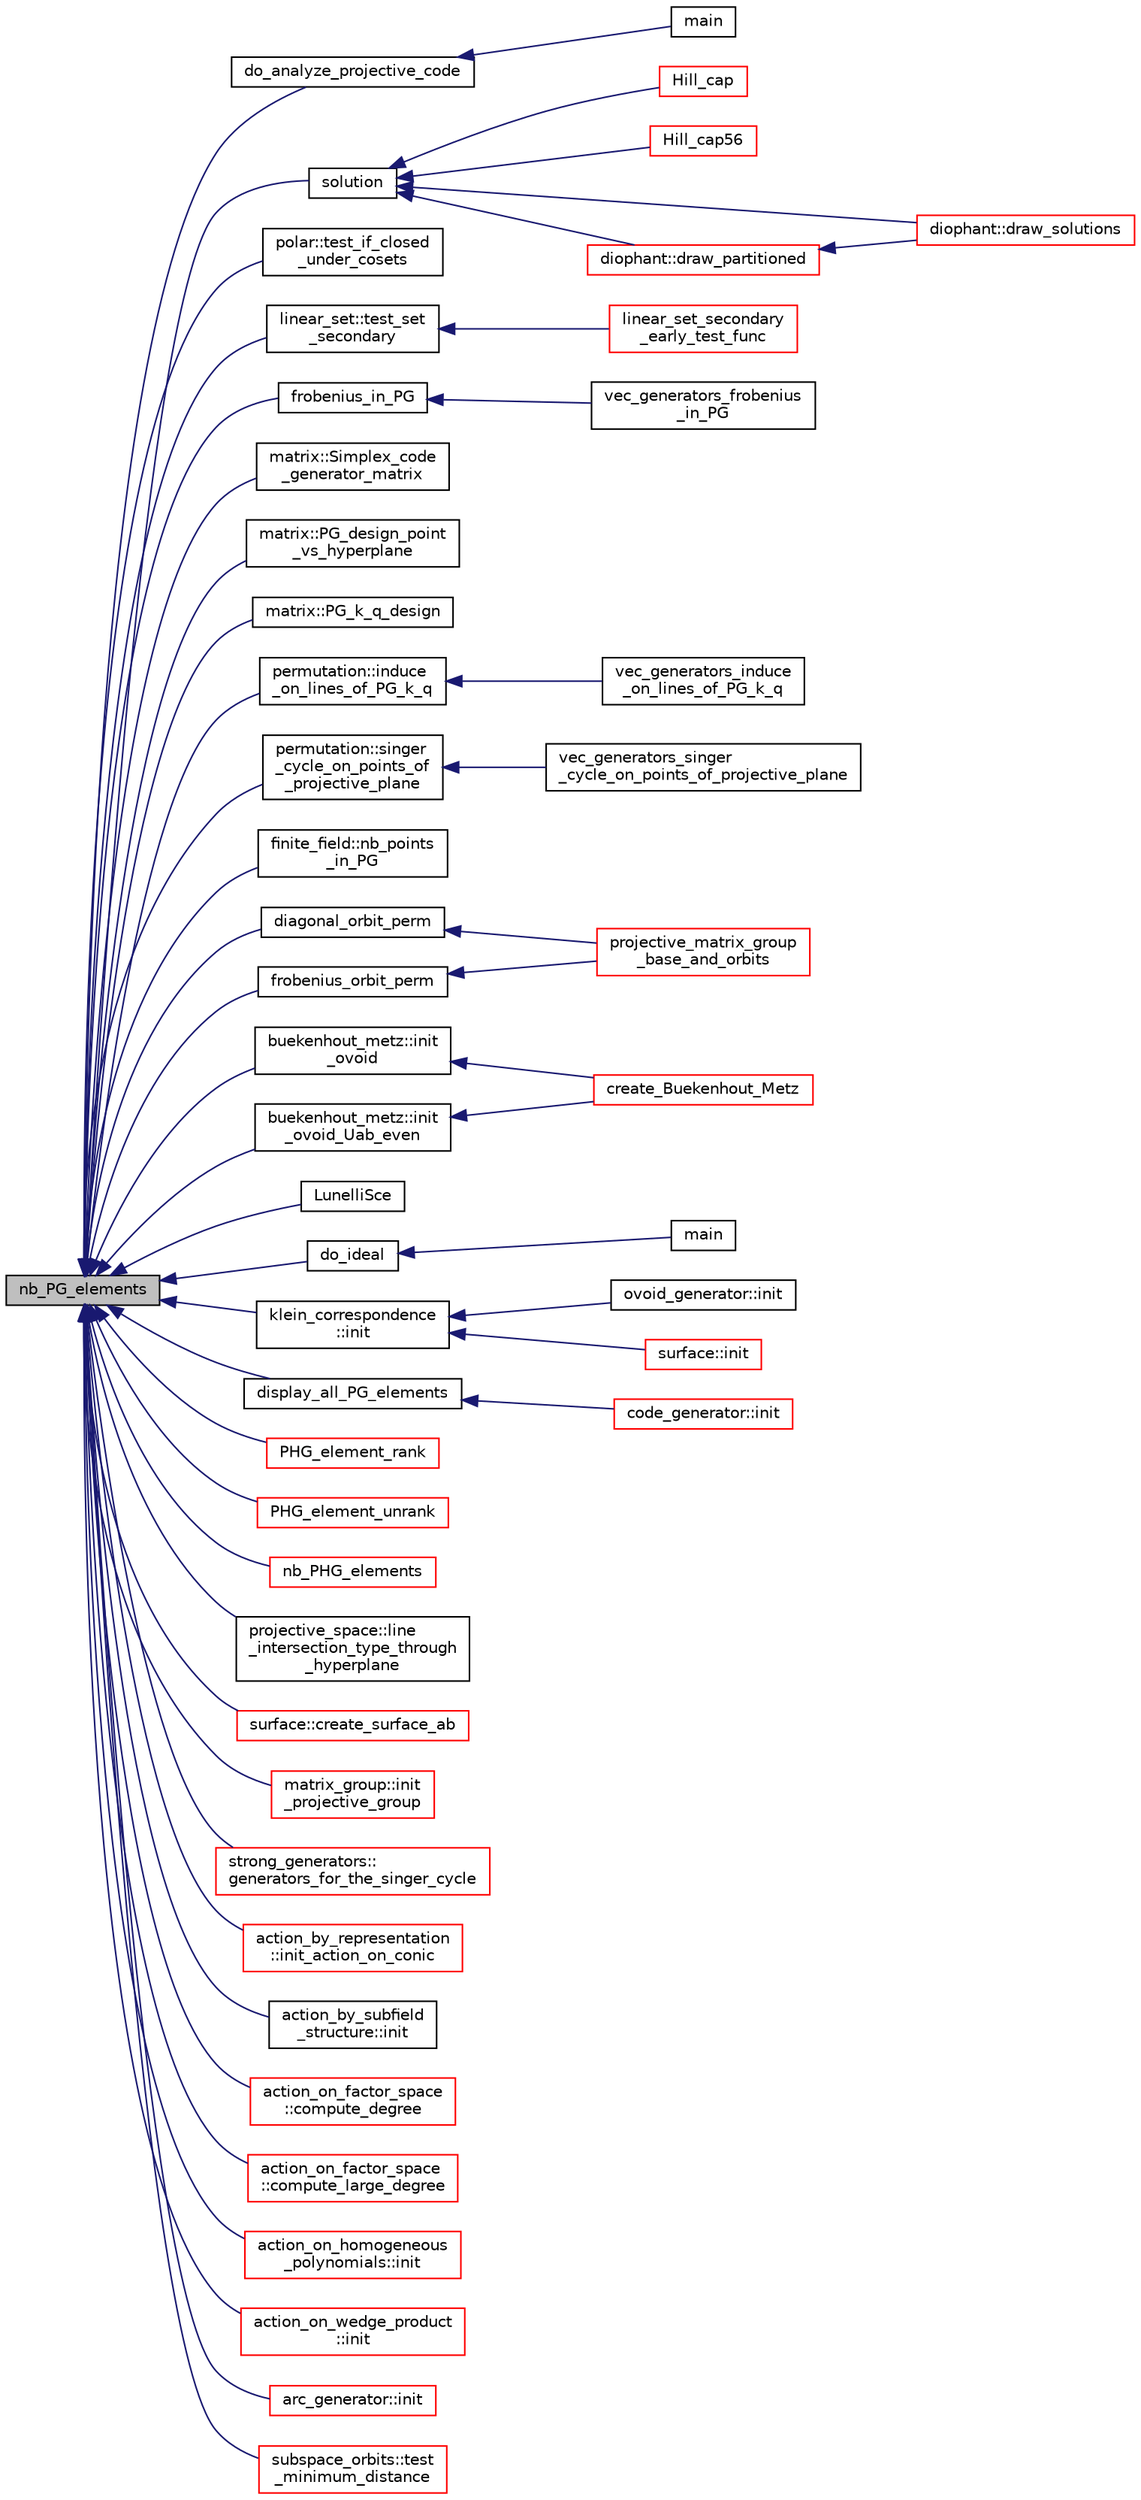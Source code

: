 digraph "nb_PG_elements"
{
  edge [fontname="Helvetica",fontsize="10",labelfontname="Helvetica",labelfontsize="10"];
  node [fontname="Helvetica",fontsize="10",shape=record];
  rankdir="LR";
  Node8146 [label="nb_PG_elements",height=0.2,width=0.4,color="black", fillcolor="grey75", style="filled", fontcolor="black"];
  Node8146 -> Node8147 [dir="back",color="midnightblue",fontsize="10",style="solid",fontname="Helvetica"];
  Node8147 [label="do_analyze_projective_code",height=0.2,width=0.4,color="black", fillcolor="white", style="filled",URL="$dd/da1/analyze__projective__code_8_c.html#a9702741fe6417c83d726635bdebf3bcb"];
  Node8147 -> Node8148 [dir="back",color="midnightblue",fontsize="10",style="solid",fontname="Helvetica"];
  Node8148 [label="main",height=0.2,width=0.4,color="black", fillcolor="white", style="filled",URL="$dd/da1/analyze__projective__code_8_c.html#a3c04138a5bfe5d72780bb7e82a18e627"];
  Node8146 -> Node8149 [dir="back",color="midnightblue",fontsize="10",style="solid",fontname="Helvetica"];
  Node8149 [label="solution",height=0.2,width=0.4,color="black", fillcolor="white", style="filled",URL="$da/d28/hill_8_c.html#a260dc4df2fddf5f0fa5dd8d5b8210a11"];
  Node8149 -> Node8150 [dir="back",color="midnightblue",fontsize="10",style="solid",fontname="Helvetica"];
  Node8150 [label="Hill_cap",height=0.2,width=0.4,color="red", fillcolor="white", style="filled",URL="$da/d28/hill_8_c.html#a7c2543fe497e681d4b492b16ea7f933e"];
  Node8149 -> Node8152 [dir="back",color="midnightblue",fontsize="10",style="solid",fontname="Helvetica"];
  Node8152 [label="Hill_cap56",height=0.2,width=0.4,color="red", fillcolor="white", style="filled",URL="$df/d74/tl__geometry_8h.html#ad7fc0ff2bf8455ab25e170c6930047a6"];
  Node8149 -> Node8154 [dir="back",color="midnightblue",fontsize="10",style="solid",fontname="Helvetica"];
  Node8154 [label="diophant::draw_solutions",height=0.2,width=0.4,color="red", fillcolor="white", style="filled",URL="$d7/d9c/classdiophant.html#a8e989d6326b38c47975378c4004b3f5f"];
  Node8149 -> Node8156 [dir="back",color="midnightblue",fontsize="10",style="solid",fontname="Helvetica"];
  Node8156 [label="diophant::draw_partitioned",height=0.2,width=0.4,color="red", fillcolor="white", style="filled",URL="$d7/d9c/classdiophant.html#aea00280a322e4ad069a8de1e483790d0"];
  Node8156 -> Node8154 [dir="back",color="midnightblue",fontsize="10",style="solid",fontname="Helvetica"];
  Node8146 -> Node8157 [dir="back",color="midnightblue",fontsize="10",style="solid",fontname="Helvetica"];
  Node8157 [label="polar::test_if_closed\l_under_cosets",height=0.2,width=0.4,color="black", fillcolor="white", style="filled",URL="$da/d1c/classpolar.html#ac138ccb36cf30d262a8d8eb55e74486f"];
  Node8146 -> Node8158 [dir="back",color="midnightblue",fontsize="10",style="solid",fontname="Helvetica"];
  Node8158 [label="linear_set::test_set\l_secondary",height=0.2,width=0.4,color="black", fillcolor="white", style="filled",URL="$dd/d86/classlinear__set.html#ad0b62cd593ae6cf8061a5f77c7d2ac07"];
  Node8158 -> Node8159 [dir="back",color="midnightblue",fontsize="10",style="solid",fontname="Helvetica"];
  Node8159 [label="linear_set_secondary\l_early_test_func",height=0.2,width=0.4,color="red", fillcolor="white", style="filled",URL="$d7/dea/linear__set_8h.html#a18952a27859ea38d664fcaa5eda899d3"];
  Node8146 -> Node8164 [dir="back",color="midnightblue",fontsize="10",style="solid",fontname="Helvetica"];
  Node8164 [label="frobenius_in_PG",height=0.2,width=0.4,color="black", fillcolor="white", style="filled",URL="$d3/d72/global_8_c.html#ab7960431548a3d41bc600a8fa22a7e52"];
  Node8164 -> Node8165 [dir="back",color="midnightblue",fontsize="10",style="solid",fontname="Helvetica"];
  Node8165 [label="vec_generators_frobenius\l_in_PG",height=0.2,width=0.4,color="black", fillcolor="white", style="filled",URL="$d0/dd3/perm__group__gens_8_c.html#a9e10945efd7f35b31fdeb07fa51a86a7"];
  Node8146 -> Node8166 [dir="back",color="midnightblue",fontsize="10",style="solid",fontname="Helvetica"];
  Node8166 [label="matrix::Simplex_code\l_generator_matrix",height=0.2,width=0.4,color="black", fillcolor="white", style="filled",URL="$d1/d8d/classmatrix.html#a8183959565956f14466fe9d366c2c195"];
  Node8146 -> Node8167 [dir="back",color="midnightblue",fontsize="10",style="solid",fontname="Helvetica"];
  Node8167 [label="matrix::PG_design_point\l_vs_hyperplane",height=0.2,width=0.4,color="black", fillcolor="white", style="filled",URL="$d1/d8d/classmatrix.html#adece30f74509652851c31e2d82e141e3"];
  Node8146 -> Node8168 [dir="back",color="midnightblue",fontsize="10",style="solid",fontname="Helvetica"];
  Node8168 [label="matrix::PG_k_q_design",height=0.2,width=0.4,color="black", fillcolor="white", style="filled",URL="$d1/d8d/classmatrix.html#ae05463d97ecc8ea3654c45a399b872e2"];
  Node8146 -> Node8169 [dir="back",color="midnightblue",fontsize="10",style="solid",fontname="Helvetica"];
  Node8169 [label="permutation::induce\l_on_lines_of_PG_k_q",height=0.2,width=0.4,color="black", fillcolor="white", style="filled",URL="$d0/d08/classpermutation.html#a3e01585ffb15282fc45a3158c5ad0b76"];
  Node8169 -> Node8170 [dir="back",color="midnightblue",fontsize="10",style="solid",fontname="Helvetica"];
  Node8170 [label="vec_generators_induce\l_on_lines_of_PG_k_q",height=0.2,width=0.4,color="black", fillcolor="white", style="filled",URL="$d0/dd3/perm__group__gens_8_c.html#ab33fa2e167b2501e5761fee699b4c285"];
  Node8146 -> Node8171 [dir="back",color="midnightblue",fontsize="10",style="solid",fontname="Helvetica"];
  Node8171 [label="permutation::singer\l_cycle_on_points_of\l_projective_plane",height=0.2,width=0.4,color="black", fillcolor="white", style="filled",URL="$d0/d08/classpermutation.html#a013701d741e69609903a93f3874308f4"];
  Node8171 -> Node8172 [dir="back",color="midnightblue",fontsize="10",style="solid",fontname="Helvetica"];
  Node8172 [label="vec_generators_singer\l_cycle_on_points_of_projective_plane",height=0.2,width=0.4,color="black", fillcolor="white", style="filled",URL="$d0/dd3/perm__group__gens_8_c.html#ac6282a87dd1be1a9024a460f89e6d756"];
  Node8146 -> Node8173 [dir="back",color="midnightblue",fontsize="10",style="solid",fontname="Helvetica"];
  Node8173 [label="finite_field::nb_points\l_in_PG",height=0.2,width=0.4,color="black", fillcolor="white", style="filled",URL="$df/d5a/classfinite__field.html#a71d7d5fd3e7f767a5e16c9b8e99ba5fb"];
  Node8146 -> Node8174 [dir="back",color="midnightblue",fontsize="10",style="solid",fontname="Helvetica"];
  Node8174 [label="diagonal_orbit_perm",height=0.2,width=0.4,color="black", fillcolor="white", style="filled",URL="$d4/d95/group__generators_8_c.html#aa6bbdf4744cf75e8f826e454ca163b31"];
  Node8174 -> Node8175 [dir="back",color="midnightblue",fontsize="10",style="solid",fontname="Helvetica"];
  Node8175 [label="projective_matrix_group\l_base_and_orbits",height=0.2,width=0.4,color="red", fillcolor="white", style="filled",URL="$d4/d95/group__generators_8_c.html#a71480fe79b972a0fad3641522f529b9d"];
  Node8146 -> Node8182 [dir="back",color="midnightblue",fontsize="10",style="solid",fontname="Helvetica"];
  Node8182 [label="frobenius_orbit_perm",height=0.2,width=0.4,color="black", fillcolor="white", style="filled",URL="$d4/d95/group__generators_8_c.html#a124056d24ceea20b62791e8f7b7dd7e3"];
  Node8182 -> Node8175 [dir="back",color="midnightblue",fontsize="10",style="solid",fontname="Helvetica"];
  Node8146 -> Node8183 [dir="back",color="midnightblue",fontsize="10",style="solid",fontname="Helvetica"];
  Node8183 [label="buekenhout_metz::init\l_ovoid",height=0.2,width=0.4,color="black", fillcolor="white", style="filled",URL="$d8/d98/classbuekenhout__metz.html#a217d76a8e2385ce176c4c461085ab065"];
  Node8183 -> Node8184 [dir="back",color="midnightblue",fontsize="10",style="solid",fontname="Helvetica"];
  Node8184 [label="create_Buekenhout_Metz",height=0.2,width=0.4,color="red", fillcolor="white", style="filled",URL="$df/d74/tl__geometry_8h.html#a78309855776389326c2be56b2c5c1f0c"];
  Node8146 -> Node8185 [dir="back",color="midnightblue",fontsize="10",style="solid",fontname="Helvetica"];
  Node8185 [label="buekenhout_metz::init\l_ovoid_Uab_even",height=0.2,width=0.4,color="black", fillcolor="white", style="filled",URL="$d8/d98/classbuekenhout__metz.html#ae2add9715f3b70bfb635fdb8d33bfa71"];
  Node8185 -> Node8184 [dir="back",color="midnightblue",fontsize="10",style="solid",fontname="Helvetica"];
  Node8146 -> Node8186 [dir="back",color="midnightblue",fontsize="10",style="solid",fontname="Helvetica"];
  Node8186 [label="LunelliSce",height=0.2,width=0.4,color="black", fillcolor="white", style="filled",URL="$d4/d67/geometry_8h.html#a94ed9addec9acf6c36e77c0cc1b0fffb"];
  Node8146 -> Node8187 [dir="back",color="midnightblue",fontsize="10",style="solid",fontname="Helvetica"];
  Node8187 [label="do_ideal",height=0.2,width=0.4,color="black", fillcolor="white", style="filled",URL="$d4/d67/geometry_8h.html#a719f98ff45a1f8cbe0ff10a1954f0893"];
  Node8187 -> Node8188 [dir="back",color="midnightblue",fontsize="10",style="solid",fontname="Helvetica"];
  Node8188 [label="main",height=0.2,width=0.4,color="black", fillcolor="white", style="filled",URL="$d0/d2f/process_8_c.html#a3c04138a5bfe5d72780bb7e82a18e627"];
  Node8146 -> Node8189 [dir="back",color="midnightblue",fontsize="10",style="solid",fontname="Helvetica"];
  Node8189 [label="klein_correspondence\l::init",height=0.2,width=0.4,color="black", fillcolor="white", style="filled",URL="$d7/d99/classklein__correspondence.html#a9f555dc65174ab66579e1118bd9b4ca0"];
  Node8189 -> Node8190 [dir="back",color="midnightblue",fontsize="10",style="solid",fontname="Helvetica"];
  Node8190 [label="ovoid_generator::init",height=0.2,width=0.4,color="black", fillcolor="white", style="filled",URL="$d3/daf/classovoid__generator.html#a44d90a4751554076f432f35089a964c2"];
  Node8189 -> Node8191 [dir="back",color="midnightblue",fontsize="10",style="solid",fontname="Helvetica"];
  Node8191 [label="surface::init",height=0.2,width=0.4,color="red", fillcolor="white", style="filled",URL="$d5/d88/classsurface.html#a90570b0ca6ab02988159f2c40cb27308"];
  Node8146 -> Node8197 [dir="back",color="midnightblue",fontsize="10",style="solid",fontname="Helvetica"];
  Node8197 [label="display_all_PG_elements",height=0.2,width=0.4,color="black", fillcolor="white", style="filled",URL="$df/de4/projective_8_c.html#a17cf20fab15bbc7d6cbc8ec9a195dad9"];
  Node8197 -> Node8198 [dir="back",color="midnightblue",fontsize="10",style="solid",fontname="Helvetica"];
  Node8198 [label="code_generator::init",height=0.2,width=0.4,color="red", fillcolor="white", style="filled",URL="$db/d37/classcode__generator.html#acfaa1e8badf6f30255203f499b130af8"];
  Node8146 -> Node8200 [dir="back",color="midnightblue",fontsize="10",style="solid",fontname="Helvetica"];
  Node8200 [label="PHG_element_rank",height=0.2,width=0.4,color="red", fillcolor="white", style="filled",URL="$df/de4/projective_8_c.html#a213af66cf8062194c881a477590e9ad6"];
  Node8146 -> Node8202 [dir="back",color="midnightblue",fontsize="10",style="solid",fontname="Helvetica"];
  Node8202 [label="PHG_element_unrank",height=0.2,width=0.4,color="red", fillcolor="white", style="filled",URL="$df/de4/projective_8_c.html#a28a4e5897e3ecf19ab06209af619e889"];
  Node8146 -> Node8204 [dir="back",color="midnightblue",fontsize="10",style="solid",fontname="Helvetica"];
  Node8204 [label="nb_PHG_elements",height=0.2,width=0.4,color="red", fillcolor="white", style="filled",URL="$df/de4/projective_8_c.html#a26b75077f8a14342d9a3b0800cf27edc"];
  Node8146 -> Node8205 [dir="back",color="midnightblue",fontsize="10",style="solid",fontname="Helvetica"];
  Node8205 [label="projective_space::line\l_intersection_type_through\l_hyperplane",height=0.2,width=0.4,color="black", fillcolor="white", style="filled",URL="$d2/d17/classprojective__space.html#abf3cf01a1bbb77cd0296b051d86c842a"];
  Node8146 -> Node8206 [dir="back",color="midnightblue",fontsize="10",style="solid",fontname="Helvetica"];
  Node8206 [label="surface::create_surface_ab",height=0.2,width=0.4,color="red", fillcolor="white", style="filled",URL="$d5/d88/classsurface.html#a9e0834d9fd3ea14957df1944ac40c847"];
  Node8146 -> Node8178 [dir="back",color="midnightblue",fontsize="10",style="solid",fontname="Helvetica"];
  Node8178 [label="matrix_group::init\l_projective_group",height=0.2,width=0.4,color="red", fillcolor="white", style="filled",URL="$d3/ded/classmatrix__group.html#a626286de5799c4c9e45216e735b1d233"];
  Node8146 -> Node8211 [dir="back",color="midnightblue",fontsize="10",style="solid",fontname="Helvetica"];
  Node8211 [label="strong_generators::\lgenerators_for_the_singer_cycle",height=0.2,width=0.4,color="red", fillcolor="white", style="filled",URL="$dc/d09/classstrong__generators.html#a8b83b58ea8203e08a69ae6f7b4239db9"];
  Node8146 -> Node8217 [dir="back",color="midnightblue",fontsize="10",style="solid",fontname="Helvetica"];
  Node8217 [label="action_by_representation\l::init_action_on_conic",height=0.2,width=0.4,color="red", fillcolor="white", style="filled",URL="$d1/d9d/classaction__by__representation.html#af671877ad58ec641e3ddbc3917a6f367"];
  Node8146 -> Node8220 [dir="back",color="midnightblue",fontsize="10",style="solid",fontname="Helvetica"];
  Node8220 [label="action_by_subfield\l_structure::init",height=0.2,width=0.4,color="black", fillcolor="white", style="filled",URL="$dd/d67/classaction__by__subfield__structure.html#a565b45607d3ebc3eaa0e910a6ce6a661"];
  Node8146 -> Node8221 [dir="back",color="midnightblue",fontsize="10",style="solid",fontname="Helvetica"];
  Node8221 [label="action_on_factor_space\l::compute_degree",height=0.2,width=0.4,color="red", fillcolor="white", style="filled",URL="$d5/d25/classaction__on__factor__space.html#a0ef6cf15b780cd56abe1bf023ab223b3"];
  Node8146 -> Node8300 [dir="back",color="midnightblue",fontsize="10",style="solid",fontname="Helvetica"];
  Node8300 [label="action_on_factor_space\l::compute_large_degree",height=0.2,width=0.4,color="red", fillcolor="white", style="filled",URL="$d5/d25/classaction__on__factor__space.html#a42929ec781447a75d6f29b81aa57ae38"];
  Node8146 -> Node8301 [dir="back",color="midnightblue",fontsize="10",style="solid",fontname="Helvetica"];
  Node8301 [label="action_on_homogeneous\l_polynomials::init",height=0.2,width=0.4,color="red", fillcolor="white", style="filled",URL="$d5/dd4/classaction__on__homogeneous__polynomials.html#aeb2f13aba300d45eafb7fc4bc64711ac"];
  Node8146 -> Node8305 [dir="back",color="midnightblue",fontsize="10",style="solid",fontname="Helvetica"];
  Node8305 [label="action_on_wedge_product\l::init",height=0.2,width=0.4,color="red", fillcolor="white", style="filled",URL="$d0/deb/classaction__on__wedge__product.html#a945e921589de9125fabe2e7a8b698081"];
  Node8146 -> Node8307 [dir="back",color="midnightblue",fontsize="10",style="solid",fontname="Helvetica"];
  Node8307 [label="arc_generator::init",height=0.2,width=0.4,color="red", fillcolor="white", style="filled",URL="$d4/d21/classarc__generator.html#ae614e18e9c641d67069fa27d48245cde"];
  Node8146 -> Node8308 [dir="back",color="midnightblue",fontsize="10",style="solid",fontname="Helvetica"];
  Node8308 [label="subspace_orbits::test\l_minimum_distance",height=0.2,width=0.4,color="red", fillcolor="white", style="filled",URL="$d2/d9f/classsubspace__orbits.html#a1f2db8939222a53a430d7239d02bd07c"];
}
